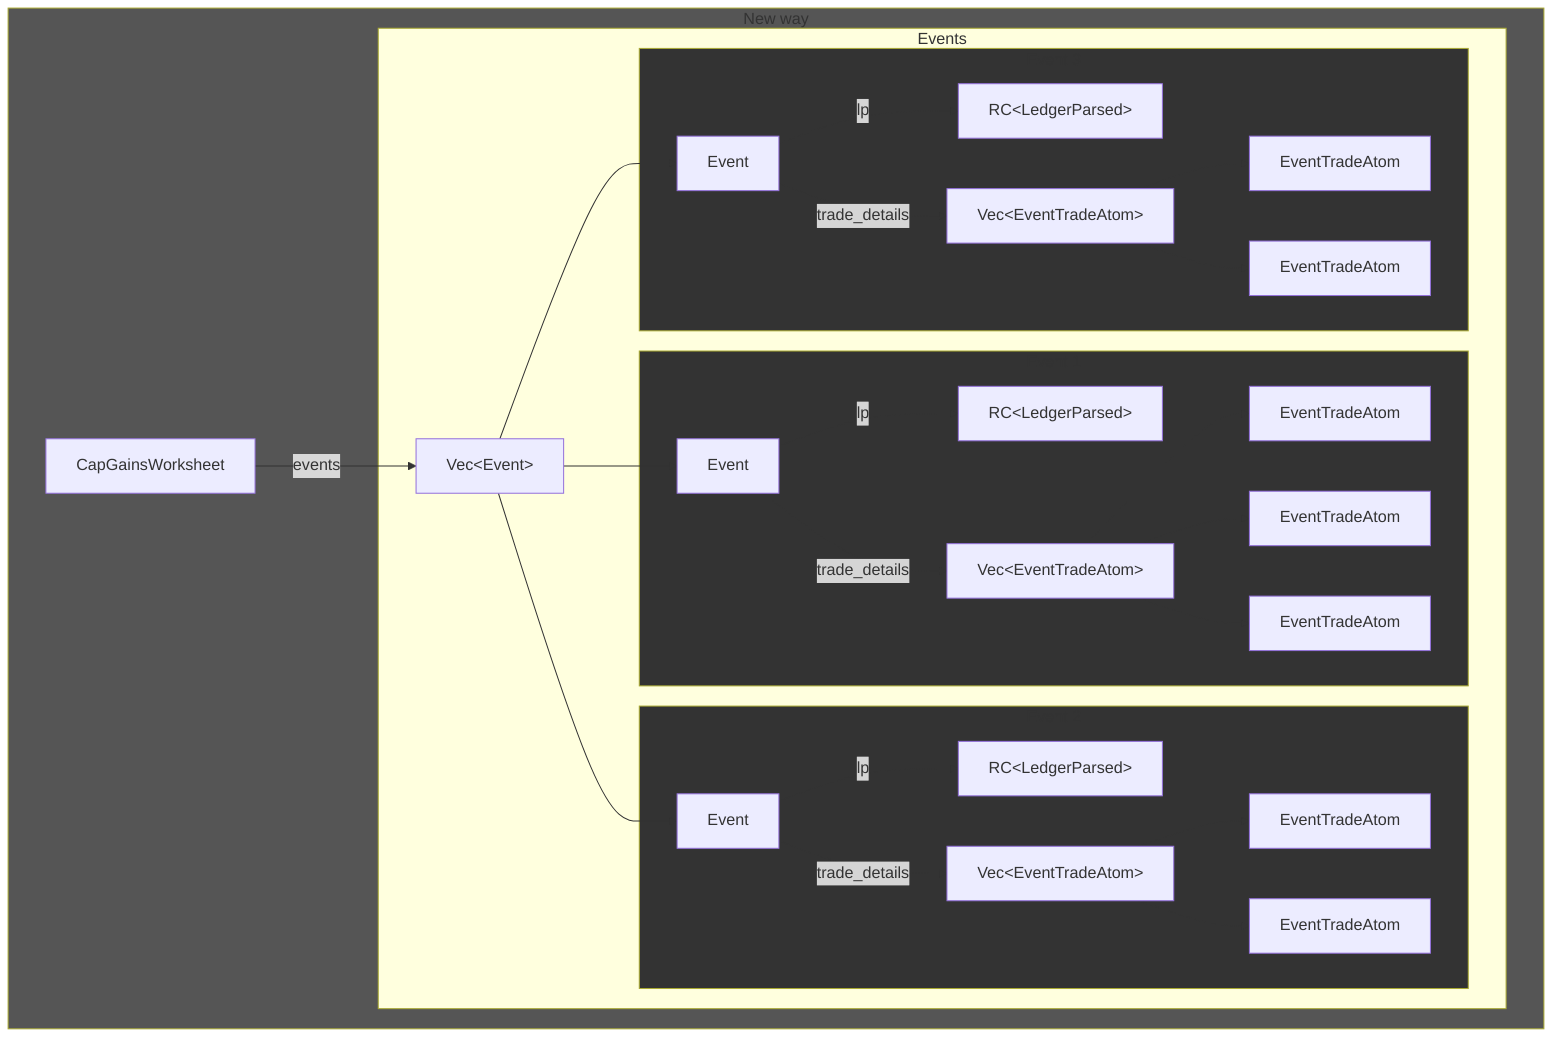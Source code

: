 flowchart LR

    %% "New way" uses concrete types in intermediate stages, and
    %% stores fully resolved tax data.  Only taxable events are kept.
    %% Fees are not taxable.


    style New fill:#555
    style Event1 fill:#333
    style Event2 fill:#333
    style Event3 fill:#333

    subgraph New[New way]
        direction LR
        CapGainsWorksheet -- events --> VM["Vec#lt;Event#gt;"]

        subgraph Events
            VM --> M1[Event]
            subgraph Event1[Event 1]
                M1 -- lp --> L1[RC#lt;LedgerParsed#gt;]
                M1 -- trade_details --> D1[Vec#lt;EventTradeAtom#gt;]
                D1 --> EA1_1[EventTradeAtom]
                D1 --> EA1_2[EventTradeAtom]
                D1 --> EA1_3[EventTradeAtom]
            end

            VM --> M2[Event]
            subgraph Event2[Event 2]
                M2 -- lp --> L2[RC#lt;LedgerParsed#gt;]
                M2 -- trade_details --> D2[Vec#lt;EventTradeAtom#gt;]
                D2 --> EA2_1[EventTradeAtom]
                D2 --> EA2_2[EventTradeAtom]
            end

            VM --> M3[Event]
            subgraph Event3[Event 3]
                M3 -- lp --> L3[RC#lt;LedgerParsed#gt;]
                M3 -- trade_details --> D3[Vec#lt;EventTradeAtom#gt;]
                D3 --> EA3_1[EventTradeAtom]
                D3 --> EA3_2[EventTradeAtom]
            end
        end
    end